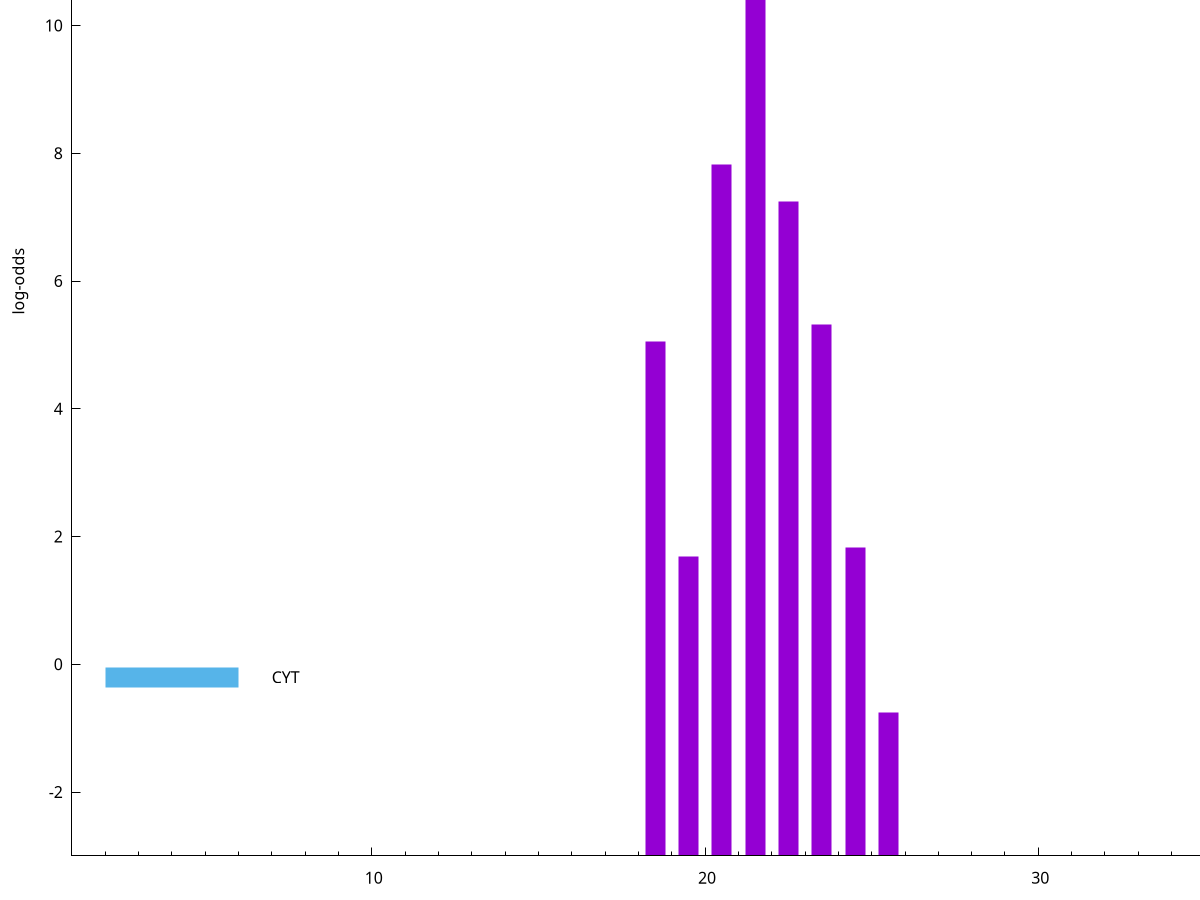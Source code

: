 set title "LipoP predictions for SRR3996250.gff"
set size 2., 1.4
set xrange [1:70] 
set mxtics 10
set yrange [-3:15]
set y2range [0:18]
set ylabel "log-odds"
set term postscript eps color solid "Helvetica" 30
set output "SRR3996250.gff.eps"
set arrow from 2,12.9638 to 6,12.9638 nohead lt 1 lw 20
set label "SpI" at 7,12.9638
set arrow from 2,-0.200913 to 6,-0.200913 nohead lt 3 lw 20
set label "CYT" at 7,-0.200913
set arrow from 2,12.9638 to 6,12.9638 nohead lt 1 lw 20
set label "SpI" at 7,12.9638
# NOTE: The scores below are the log-odds scores with the threshold
# NOTE: subtracted (a hack to make gnuplot make the histogram all
# NOTE: look nice).
plot "-" axes x1y2 title "" with impulses lt 1 lw 20
21.500000 15.878500
20.500000 10.820550
22.500000 10.245750
23.500000 8.323360
18.500000 8.053220
24.500000 4.828350
19.500000 4.691420
25.500000 2.237683
e
exit
